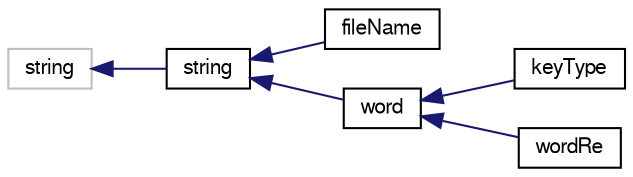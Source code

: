 digraph "Graphical Class Hierarchy"
{
  bgcolor="transparent";
  edge [fontname="FreeSans",fontsize="10",labelfontname="FreeSans",labelfontsize="10"];
  node [fontname="FreeSans",fontsize="10",shape=record];
  rankdir="LR";
  Node1 [label="string",height=0.2,width=0.4,color="grey75"];
  Node1 -> Node2 [dir="back",color="midnightblue",fontsize="10",style="solid",fontname="FreeSans"];
  Node2 [label="string",height=0.2,width=0.4,color="black",URL="$a02389.html",tooltip="A class for handling character strings derived from std::string. "];
  Node2 -> Node3 [dir="back",color="midnightblue",fontsize="10",style="solid",fontname="FreeSans"];
  Node3 [label="fileName",height=0.2,width=0.4,color="black",URL="$a00758.html",tooltip="A class for handling file names. "];
  Node2 -> Node4 [dir="back",color="midnightblue",fontsize="10",style="solid",fontname="FreeSans"];
  Node4 [label="word",height=0.2,width=0.4,color="black",URL="$a02795.html",tooltip="A class for handling words, derived from string. "];
  Node4 -> Node5 [dir="back",color="midnightblue",fontsize="10",style="solid",fontname="FreeSans"];
  Node5 [label="keyType",height=0.2,width=0.4,color="black",URL="$a01192.html",tooltip="A class for handling keywords in dictionaries. "];
  Node4 -> Node6 [dir="back",color="midnightblue",fontsize="10",style="solid",fontname="FreeSans"];
  Node6 [label="wordRe",height=0.2,width=0.4,color="black",URL="$a02796.html",tooltip="A wordRe is a word, but can also have a regular expression for matching words. "];
}
